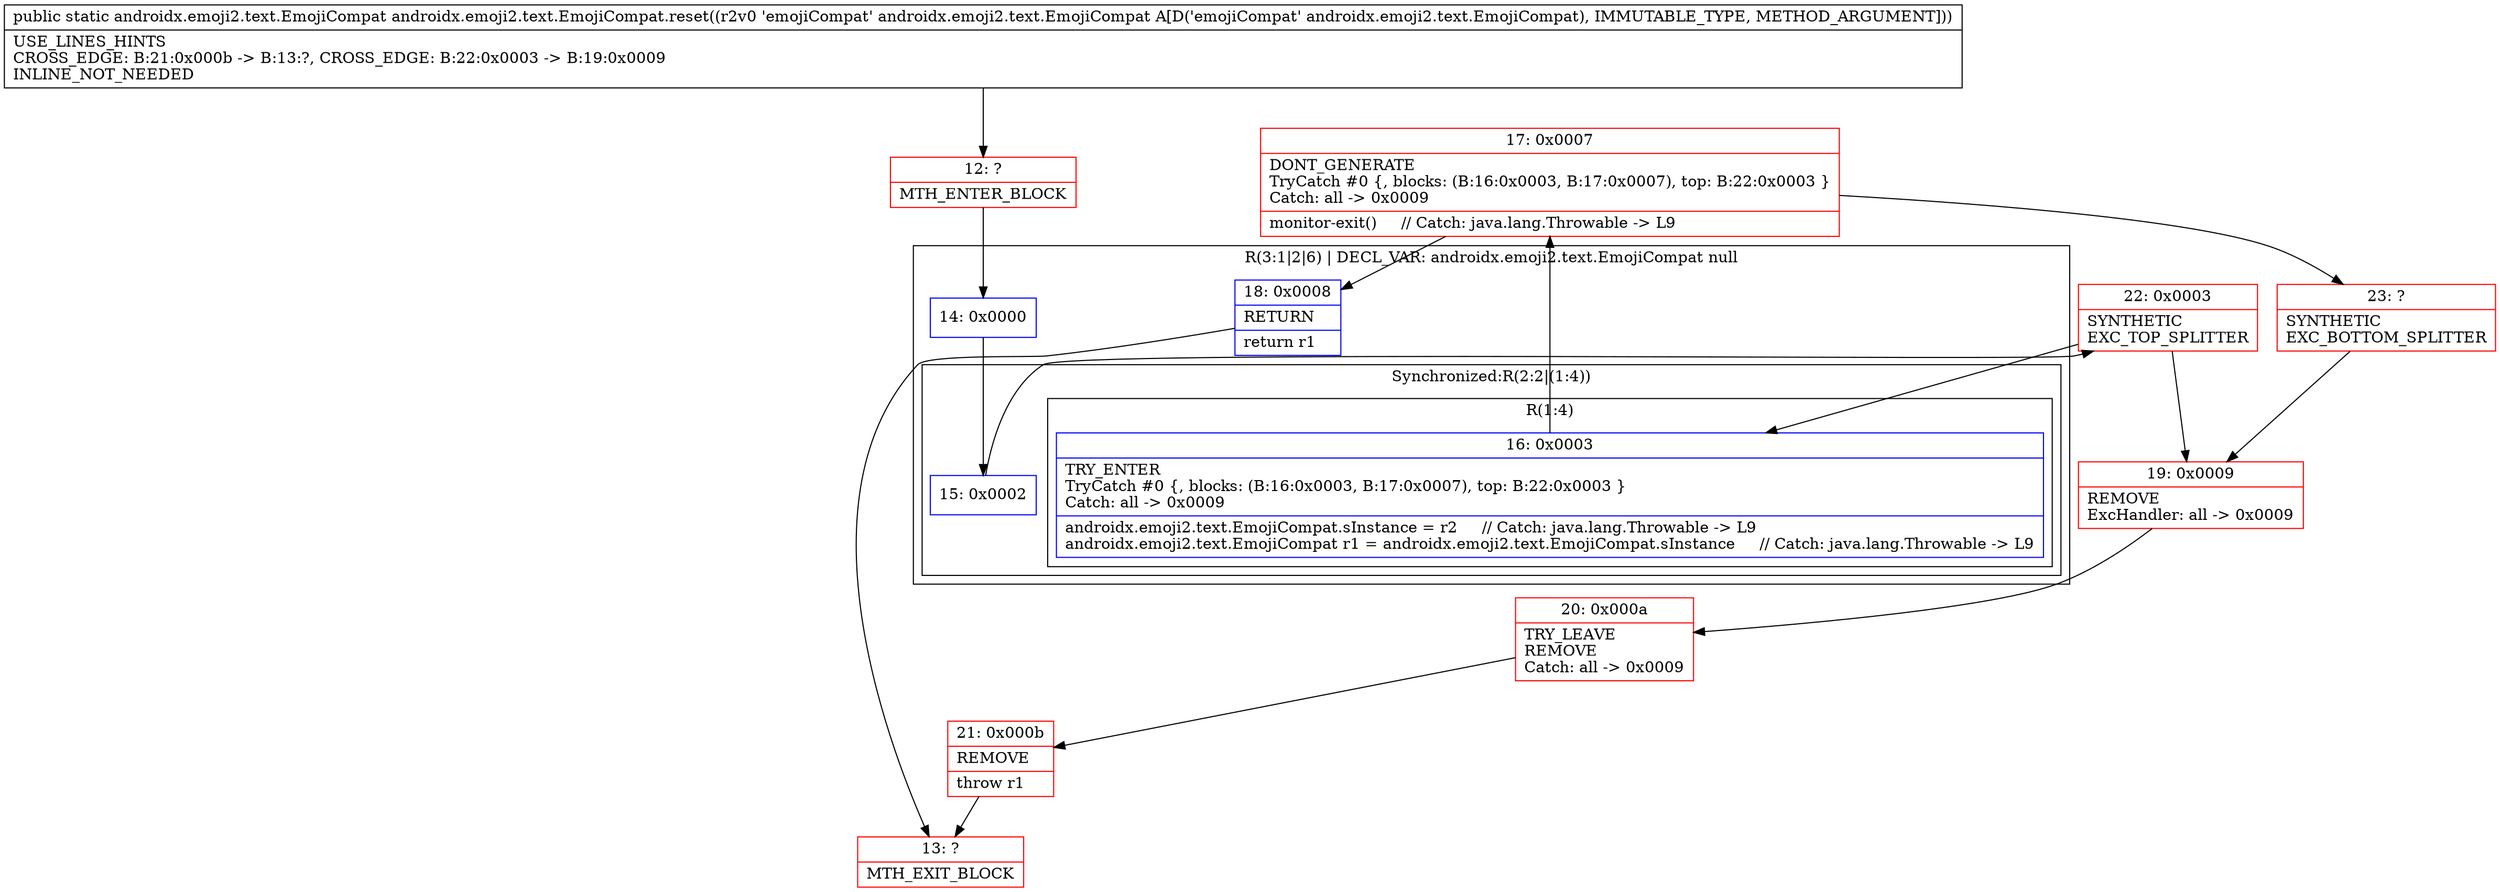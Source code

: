 digraph "CFG forandroidx.emoji2.text.EmojiCompat.reset(Landroidx\/emoji2\/text\/EmojiCompat;)Landroidx\/emoji2\/text\/EmojiCompat;" {
subgraph cluster_Region_1901535718 {
label = "R(3:1|2|6) | DECL_VAR: androidx.emoji2.text.EmojiCompat null\l";
node [shape=record,color=blue];
Node_14 [shape=record,label="{14\:\ 0x0000}"];
subgraph cluster_SynchronizedRegion_1458274359 {
label = "Synchronized:R(2:2|(1:4))";
node [shape=record,color=blue];
Node_15 [shape=record,label="{15\:\ 0x0002}"];
subgraph cluster_Region_557986618 {
label = "R(1:4)";
node [shape=record,color=blue];
Node_16 [shape=record,label="{16\:\ 0x0003|TRY_ENTER\lTryCatch #0 \{, blocks: (B:16:0x0003, B:17:0x0007), top: B:22:0x0003 \}\lCatch: all \-\> 0x0009\l|androidx.emoji2.text.EmojiCompat.sInstance = r2     \/\/ Catch: java.lang.Throwable \-\> L9\landroidx.emoji2.text.EmojiCompat r1 = androidx.emoji2.text.EmojiCompat.sInstance     \/\/ Catch: java.lang.Throwable \-\> L9\l}"];
}
}
Node_18 [shape=record,label="{18\:\ 0x0008|RETURN\l|return r1\l}"];
}
Node_12 [shape=record,color=red,label="{12\:\ ?|MTH_ENTER_BLOCK\l}"];
Node_22 [shape=record,color=red,label="{22\:\ 0x0003|SYNTHETIC\lEXC_TOP_SPLITTER\l}"];
Node_17 [shape=record,color=red,label="{17\:\ 0x0007|DONT_GENERATE\lTryCatch #0 \{, blocks: (B:16:0x0003, B:17:0x0007), top: B:22:0x0003 \}\lCatch: all \-\> 0x0009\l|monitor\-exit()     \/\/ Catch: java.lang.Throwable \-\> L9\l}"];
Node_13 [shape=record,color=red,label="{13\:\ ?|MTH_EXIT_BLOCK\l}"];
Node_23 [shape=record,color=red,label="{23\:\ ?|SYNTHETIC\lEXC_BOTTOM_SPLITTER\l}"];
Node_19 [shape=record,color=red,label="{19\:\ 0x0009|REMOVE\lExcHandler: all \-\> 0x0009\l}"];
Node_20 [shape=record,color=red,label="{20\:\ 0x000a|TRY_LEAVE\lREMOVE\lCatch: all \-\> 0x0009\l}"];
Node_21 [shape=record,color=red,label="{21\:\ 0x000b|REMOVE\l|throw r1\l}"];
MethodNode[shape=record,label="{public static androidx.emoji2.text.EmojiCompat androidx.emoji2.text.EmojiCompat.reset((r2v0 'emojiCompat' androidx.emoji2.text.EmojiCompat A[D('emojiCompat' androidx.emoji2.text.EmojiCompat), IMMUTABLE_TYPE, METHOD_ARGUMENT]))  | USE_LINES_HINTS\lCROSS_EDGE: B:21:0x000b \-\> B:13:?, CROSS_EDGE: B:22:0x0003 \-\> B:19:0x0009\lINLINE_NOT_NEEDED\l}"];
MethodNode -> Node_12;Node_14 -> Node_15;
Node_15 -> Node_22;
Node_16 -> Node_17;
Node_18 -> Node_13;
Node_12 -> Node_14;
Node_22 -> Node_16;
Node_22 -> Node_19;
Node_17 -> Node_18;
Node_17 -> Node_23;
Node_23 -> Node_19;
Node_19 -> Node_20;
Node_20 -> Node_21;
Node_21 -> Node_13;
}

